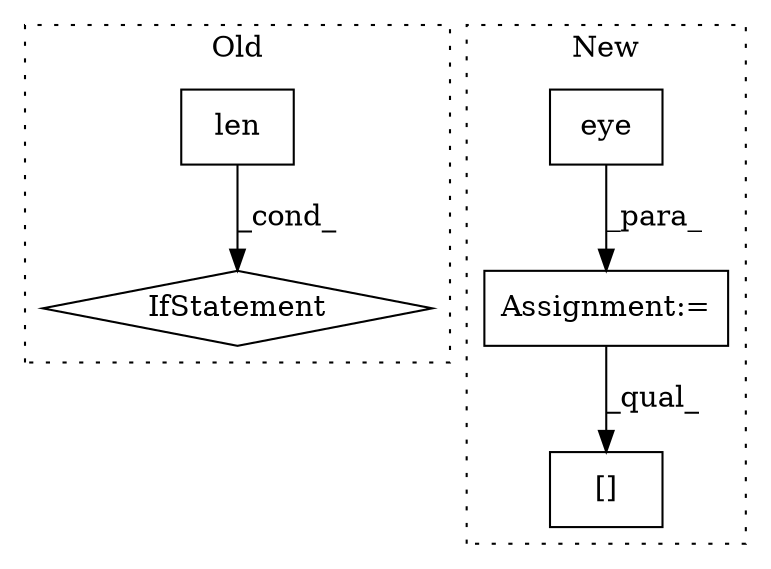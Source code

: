 digraph G {
subgraph cluster0 {
1 [label="len" a="32" s="575,580" l="4,1" shape="box"];
4 [label="IfStatement" a="25" s="726,773" l="4,2" shape="diamond"];
label = "Old";
style="dotted";
}
subgraph cluster1 {
2 [label="eye" a="32" s="533,560" l="4,1" shape="box"];
3 [label="Assignment:=" a="7" s="621,780" l="67,2" shape="box"];
5 [label="[]" a="2" s="883,890" l="6,1" shape="box"];
label = "New";
style="dotted";
}
1 -> 4 [label="_cond_"];
2 -> 3 [label="_para_"];
3 -> 5 [label="_qual_"];
}